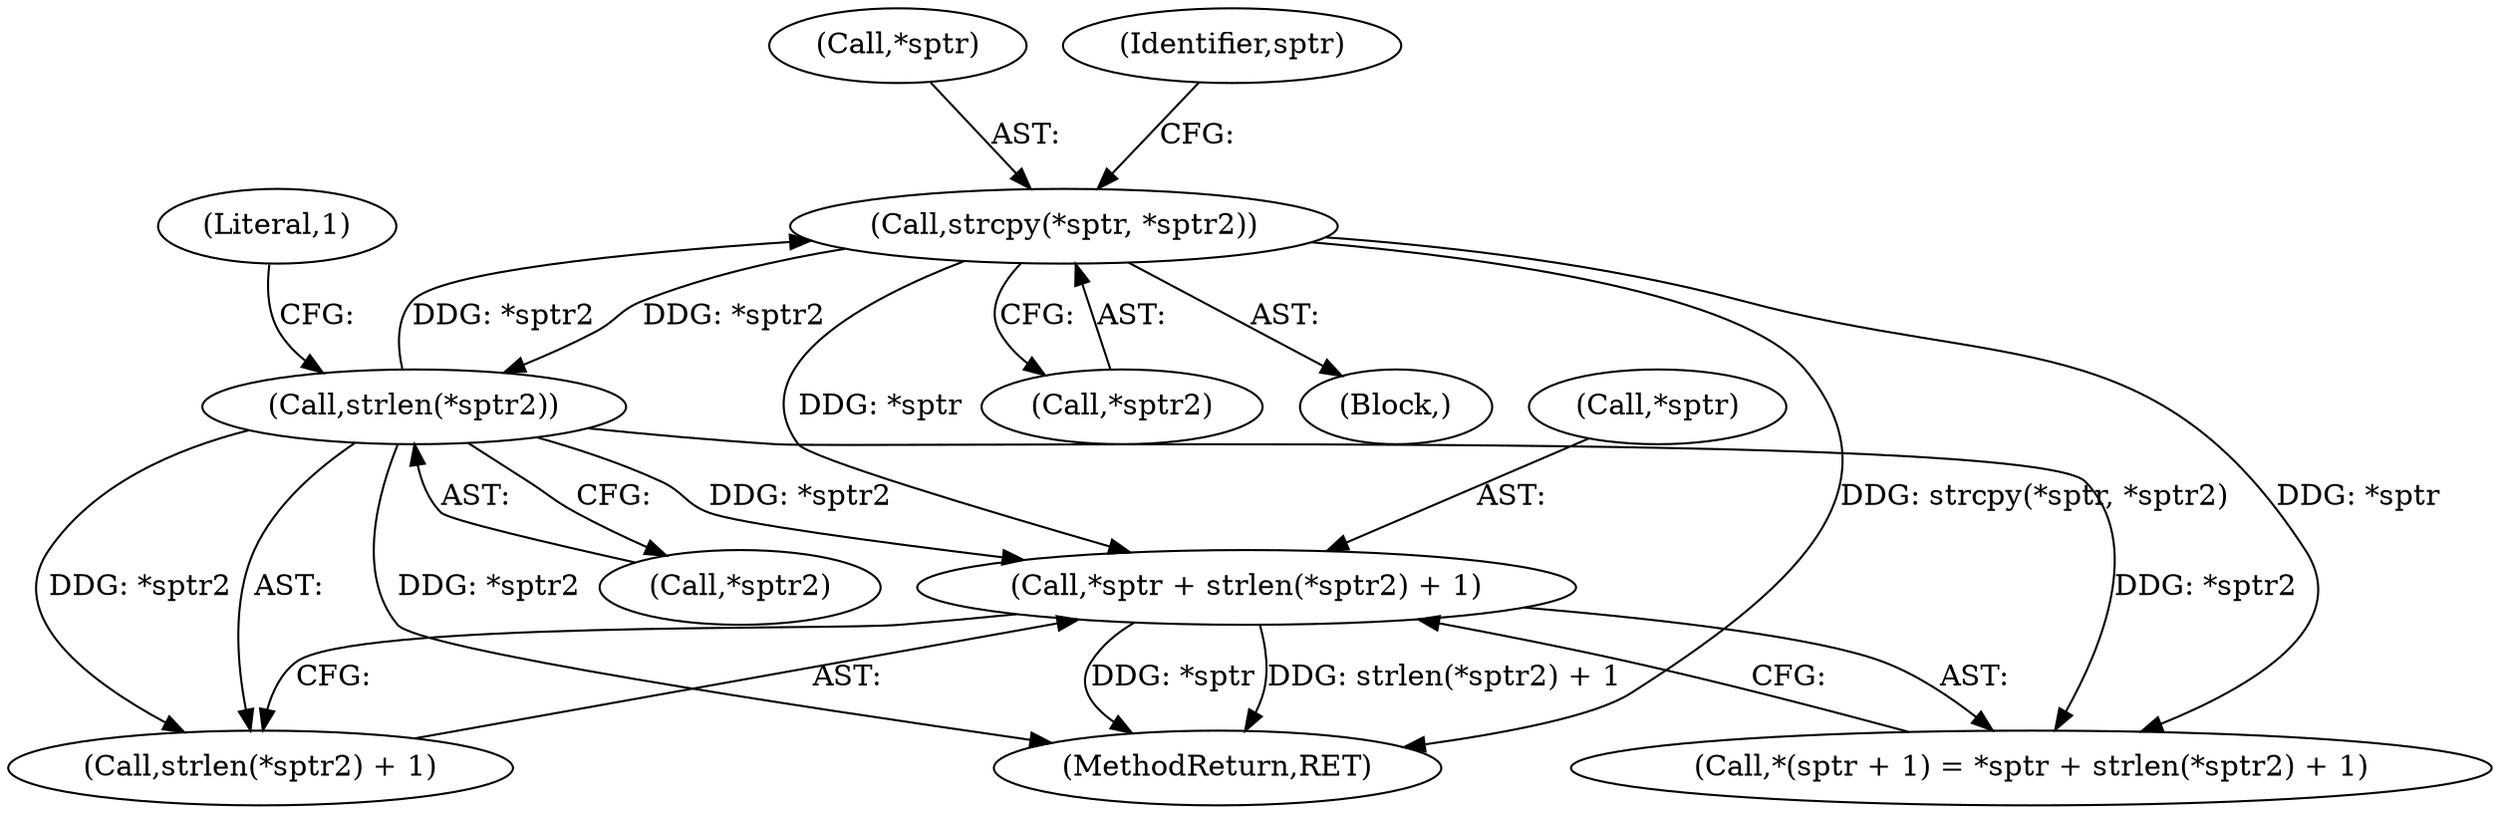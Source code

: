 digraph "0_libXpm_d1167418f0fd02a27f617ec5afd6db053afbe185@API" {
"1000500" [label="(Call,*sptr + strlen(*sptr2) + 1)"];
"1000490" [label="(Call,strcpy(*sptr, *sptr2))"];
"1000504" [label="(Call,strlen(*sptr2))"];
"1000507" [label="(Literal,1)"];
"1000609" [label="(MethodReturn,RET)"];
"1000490" [label="(Call,strcpy(*sptr, *sptr2))"];
"1000493" [label="(Call,*sptr2)"];
"1000505" [label="(Call,*sptr2)"];
"1000503" [label="(Call,strlen(*sptr2) + 1)"];
"1000504" [label="(Call,strlen(*sptr2))"];
"1000491" [label="(Call,*sptr)"];
"1000500" [label="(Call,*sptr + strlen(*sptr2) + 1)"];
"1000498" [label="(Identifier,sptr)"];
"1000495" [label="(Call,*(sptr + 1) = *sptr + strlen(*sptr2) + 1)"];
"1000489" [label="(Block,)"];
"1000501" [label="(Call,*sptr)"];
"1000500" -> "1000495"  [label="AST: "];
"1000500" -> "1000503"  [label="CFG: "];
"1000501" -> "1000500"  [label="AST: "];
"1000503" -> "1000500"  [label="AST: "];
"1000495" -> "1000500"  [label="CFG: "];
"1000500" -> "1000609"  [label="DDG: strlen(*sptr2) + 1"];
"1000500" -> "1000609"  [label="DDG: *sptr"];
"1000490" -> "1000500"  [label="DDG: *sptr"];
"1000504" -> "1000500"  [label="DDG: *sptr2"];
"1000490" -> "1000489"  [label="AST: "];
"1000490" -> "1000493"  [label="CFG: "];
"1000491" -> "1000490"  [label="AST: "];
"1000493" -> "1000490"  [label="AST: "];
"1000498" -> "1000490"  [label="CFG: "];
"1000490" -> "1000609"  [label="DDG: strcpy(*sptr, *sptr2)"];
"1000504" -> "1000490"  [label="DDG: *sptr2"];
"1000490" -> "1000495"  [label="DDG: *sptr"];
"1000490" -> "1000504"  [label="DDG: *sptr2"];
"1000504" -> "1000503"  [label="AST: "];
"1000504" -> "1000505"  [label="CFG: "];
"1000505" -> "1000504"  [label="AST: "];
"1000507" -> "1000504"  [label="CFG: "];
"1000504" -> "1000609"  [label="DDG: *sptr2"];
"1000504" -> "1000495"  [label="DDG: *sptr2"];
"1000504" -> "1000503"  [label="DDG: *sptr2"];
}
